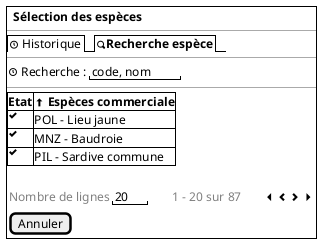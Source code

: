 @startsalt
{
  {+
    { | . |  <b>Sélection des espèces  }
    --
      {/  <&clock> Historique | <&magnifying-glass><b>Recherche espèce}
    --
      { <&clock> Recherche : | " code, nom " | * }
    --
	{#
      <b>Etat | <&arrow-thick-top> <b>Espèces commerciale
      <&check> | POL - Lieu jaune
      <&check> | MNZ - Baudroie
      <&check> | PIL - Sardive commune
    }
    .
    {
       { <font color=grey>Nombre de lignes</font> |  " 20 "  | . | . | . | . | <font color=grey>1 - 20 sur 87 | . | . | . | . | <&caret-left> <&chevron-left> <&chevron-right> <&caret-right> }
    }
    { [Annuler] }
    }
 }
@endsalt